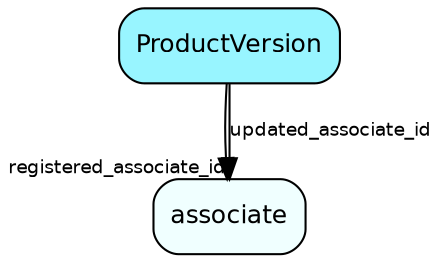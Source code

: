 digraph ProductVersion  {
node [shape = box style="rounded, filled" fontname = "Helvetica" fontsize = "12" ]
edge [fontname = "Helvetica" fontsize = "9"]

ProductVersion[fillcolor = "cadetblue1"]
associate[fillcolor = "azure1"]
ProductVersion -> associate [headlabel = "registered_associate_id"]
ProductVersion -> associate [label = "updated_associate_id"]
}

